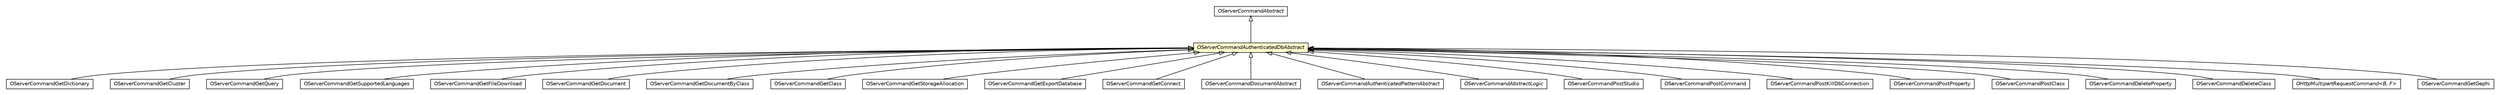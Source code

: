 #!/usr/local/bin/dot
#
# Class diagram 
# Generated by UMLGraph version R5_6-24-gf6e263 (http://www.umlgraph.org/)
#

digraph G {
	edge [fontname="Helvetica",fontsize=10,labelfontname="Helvetica",labelfontsize=10];
	node [fontname="Helvetica",fontsize=10,shape=plaintext];
	nodesep=0.25;
	ranksep=0.5;
	// com.orientechnologies.orient.server.network.protocol.http.command.get.OServerCommandGetDictionary
	c3698192 [label=<<table title="com.orientechnologies.orient.server.network.protocol.http.command.get.OServerCommandGetDictionary" border="0" cellborder="1" cellspacing="0" cellpadding="2" port="p" href="./get/OServerCommandGetDictionary.html">
		<tr><td><table border="0" cellspacing="0" cellpadding="1">
<tr><td align="center" balign="center"> OServerCommandGetDictionary </td></tr>
		</table></td></tr>
		</table>>, URL="./get/OServerCommandGetDictionary.html", fontname="Helvetica", fontcolor="black", fontsize=10.0];
	// com.orientechnologies.orient.server.network.protocol.http.command.get.OServerCommandGetCluster
	c3698195 [label=<<table title="com.orientechnologies.orient.server.network.protocol.http.command.get.OServerCommandGetCluster" border="0" cellborder="1" cellspacing="0" cellpadding="2" port="p" href="./get/OServerCommandGetCluster.html">
		<tr><td><table border="0" cellspacing="0" cellpadding="1">
<tr><td align="center" balign="center"> OServerCommandGetCluster </td></tr>
		</table></td></tr>
		</table>>, URL="./get/OServerCommandGetCluster.html", fontname="Helvetica", fontcolor="black", fontsize=10.0];
	// com.orientechnologies.orient.server.network.protocol.http.command.get.OServerCommandGetQuery
	c3698196 [label=<<table title="com.orientechnologies.orient.server.network.protocol.http.command.get.OServerCommandGetQuery" border="0" cellborder="1" cellspacing="0" cellpadding="2" port="p" href="./get/OServerCommandGetQuery.html">
		<tr><td><table border="0" cellspacing="0" cellpadding="1">
<tr><td align="center" balign="center"> OServerCommandGetQuery </td></tr>
		</table></td></tr>
		</table>>, URL="./get/OServerCommandGetQuery.html", fontname="Helvetica", fontcolor="black", fontsize=10.0];
	// com.orientechnologies.orient.server.network.protocol.http.command.get.OServerCommandGetSupportedLanguages
	c3698199 [label=<<table title="com.orientechnologies.orient.server.network.protocol.http.command.get.OServerCommandGetSupportedLanguages" border="0" cellborder="1" cellspacing="0" cellpadding="2" port="p" href="./get/OServerCommandGetSupportedLanguages.html">
		<tr><td><table border="0" cellspacing="0" cellpadding="1">
<tr><td align="center" balign="center"> OServerCommandGetSupportedLanguages </td></tr>
		</table></td></tr>
		</table>>, URL="./get/OServerCommandGetSupportedLanguages.html", fontname="Helvetica", fontcolor="black", fontsize=10.0];
	// com.orientechnologies.orient.server.network.protocol.http.command.get.OServerCommandGetFileDownload
	c3698200 [label=<<table title="com.orientechnologies.orient.server.network.protocol.http.command.get.OServerCommandGetFileDownload" border="0" cellborder="1" cellspacing="0" cellpadding="2" port="p" href="./get/OServerCommandGetFileDownload.html">
		<tr><td><table border="0" cellspacing="0" cellpadding="1">
<tr><td align="center" balign="center"> OServerCommandGetFileDownload </td></tr>
		</table></td></tr>
		</table>>, URL="./get/OServerCommandGetFileDownload.html", fontname="Helvetica", fontcolor="black", fontsize=10.0];
	// com.orientechnologies.orient.server.network.protocol.http.command.get.OServerCommandGetDocument
	c3698204 [label=<<table title="com.orientechnologies.orient.server.network.protocol.http.command.get.OServerCommandGetDocument" border="0" cellborder="1" cellspacing="0" cellpadding="2" port="p" href="./get/OServerCommandGetDocument.html">
		<tr><td><table border="0" cellspacing="0" cellpadding="1">
<tr><td align="center" balign="center"> OServerCommandGetDocument </td></tr>
		</table></td></tr>
		</table>>, URL="./get/OServerCommandGetDocument.html", fontname="Helvetica", fontcolor="black", fontsize=10.0];
	// com.orientechnologies.orient.server.network.protocol.http.command.get.OServerCommandGetDocumentByClass
	c3698205 [label=<<table title="com.orientechnologies.orient.server.network.protocol.http.command.get.OServerCommandGetDocumentByClass" border="0" cellborder="1" cellspacing="0" cellpadding="2" port="p" href="./get/OServerCommandGetDocumentByClass.html">
		<tr><td><table border="0" cellspacing="0" cellpadding="1">
<tr><td align="center" balign="center"> OServerCommandGetDocumentByClass </td></tr>
		</table></td></tr>
		</table>>, URL="./get/OServerCommandGetDocumentByClass.html", fontname="Helvetica", fontcolor="black", fontsize=10.0];
	// com.orientechnologies.orient.server.network.protocol.http.command.get.OServerCommandGetClass
	c3698208 [label=<<table title="com.orientechnologies.orient.server.network.protocol.http.command.get.OServerCommandGetClass" border="0" cellborder="1" cellspacing="0" cellpadding="2" port="p" href="./get/OServerCommandGetClass.html">
		<tr><td><table border="0" cellspacing="0" cellpadding="1">
<tr><td align="center" balign="center"> OServerCommandGetClass </td></tr>
		</table></td></tr>
		</table>>, URL="./get/OServerCommandGetClass.html", fontname="Helvetica", fontcolor="black", fontsize=10.0];
	// com.orientechnologies.orient.server.network.protocol.http.command.get.OServerCommandGetStorageAllocation
	c3698212 [label=<<table title="com.orientechnologies.orient.server.network.protocol.http.command.get.OServerCommandGetStorageAllocation" border="0" cellborder="1" cellspacing="0" cellpadding="2" port="p" href="./get/OServerCommandGetStorageAllocation.html">
		<tr><td><table border="0" cellspacing="0" cellpadding="1">
<tr><td align="center" balign="center"> OServerCommandGetStorageAllocation </td></tr>
		</table></td></tr>
		</table>>, URL="./get/OServerCommandGetStorageAllocation.html", fontname="Helvetica", fontcolor="black", fontsize=10.0];
	// com.orientechnologies.orient.server.network.protocol.http.command.get.OServerCommandGetExportDatabase
	c3698213 [label=<<table title="com.orientechnologies.orient.server.network.protocol.http.command.get.OServerCommandGetExportDatabase" border="0" cellborder="1" cellspacing="0" cellpadding="2" port="p" href="./get/OServerCommandGetExportDatabase.html">
		<tr><td><table border="0" cellspacing="0" cellpadding="1">
<tr><td align="center" balign="center"> OServerCommandGetExportDatabase </td></tr>
		</table></td></tr>
		</table>>, URL="./get/OServerCommandGetExportDatabase.html", fontname="Helvetica", fontcolor="black", fontsize=10.0];
	// com.orientechnologies.orient.server.network.protocol.http.command.get.OServerCommandGetConnect
	c3698214 [label=<<table title="com.orientechnologies.orient.server.network.protocol.http.command.get.OServerCommandGetConnect" border="0" cellborder="1" cellspacing="0" cellpadding="2" port="p" href="./get/OServerCommandGetConnect.html">
		<tr><td><table border="0" cellspacing="0" cellpadding="1">
<tr><td align="center" balign="center"> OServerCommandGetConnect </td></tr>
		</table></td></tr>
		</table>>, URL="./get/OServerCommandGetConnect.html", fontname="Helvetica", fontcolor="black", fontsize=10.0];
	// com.orientechnologies.orient.server.network.protocol.http.command.OServerCommandDocumentAbstract
	c3698215 [label=<<table title="com.orientechnologies.orient.server.network.protocol.http.command.OServerCommandDocumentAbstract" border="0" cellborder="1" cellspacing="0" cellpadding="2" port="p" href="./OServerCommandDocumentAbstract.html">
		<tr><td><table border="0" cellspacing="0" cellpadding="1">
<tr><td align="center" balign="center"><font face="Helvetica-Oblique"> OServerCommandDocumentAbstract </font></td></tr>
		</table></td></tr>
		</table>>, URL="./OServerCommandDocumentAbstract.html", fontname="Helvetica", fontcolor="black", fontsize=10.0];
	// com.orientechnologies.orient.server.network.protocol.http.command.OServerCommandAuthenticatedDbAbstract
	c3698216 [label=<<table title="com.orientechnologies.orient.server.network.protocol.http.command.OServerCommandAuthenticatedDbAbstract" border="0" cellborder="1" cellspacing="0" cellpadding="2" port="p" bgcolor="lemonChiffon" href="./OServerCommandAuthenticatedDbAbstract.html">
		<tr><td><table border="0" cellspacing="0" cellpadding="1">
<tr><td align="center" balign="center"><font face="Helvetica-Oblique"> OServerCommandAuthenticatedDbAbstract </font></td></tr>
		</table></td></tr>
		</table>>, URL="./OServerCommandAuthenticatedDbAbstract.html", fontname="Helvetica", fontcolor="black", fontsize=10.0];
	// com.orientechnologies.orient.server.network.protocol.http.command.OServerCommandAbstract
	c3698218 [label=<<table title="com.orientechnologies.orient.server.network.protocol.http.command.OServerCommandAbstract" border="0" cellborder="1" cellspacing="0" cellpadding="2" port="p" href="./OServerCommandAbstract.html">
		<tr><td><table border="0" cellspacing="0" cellpadding="1">
<tr><td align="center" balign="center"><font face="Helvetica-Oblique"> OServerCommandAbstract </font></td></tr>
		</table></td></tr>
		</table>>, URL="./OServerCommandAbstract.html", fontname="Helvetica", fontcolor="black", fontsize=10.0];
	// com.orientechnologies.orient.server.network.protocol.http.command.OServerCommandAuthenticatedPatternAbstract
	c3698222 [label=<<table title="com.orientechnologies.orient.server.network.protocol.http.command.OServerCommandAuthenticatedPatternAbstract" border="0" cellborder="1" cellspacing="0" cellpadding="2" port="p" href="./OServerCommandAuthenticatedPatternAbstract.html">
		<tr><td><table border="0" cellspacing="0" cellpadding="1">
<tr><td align="center" balign="center"><font face="Helvetica-Oblique"> OServerCommandAuthenticatedPatternAbstract </font></td></tr>
		</table></td></tr>
		</table>>, URL="./OServerCommandAuthenticatedPatternAbstract.html", fontname="Helvetica", fontcolor="black", fontsize=10.0];
	// com.orientechnologies.orient.server.network.protocol.http.command.all.OServerCommandAbstractLogic
	c3698226 [label=<<table title="com.orientechnologies.orient.server.network.protocol.http.command.all.OServerCommandAbstractLogic" border="0" cellborder="1" cellspacing="0" cellpadding="2" port="p" href="./all/OServerCommandAbstractLogic.html">
		<tr><td><table border="0" cellspacing="0" cellpadding="1">
<tr><td align="center" balign="center"><font face="Helvetica-Oblique"> OServerCommandAbstractLogic </font></td></tr>
		</table></td></tr>
		</table>>, URL="./all/OServerCommandAbstractLogic.html", fontname="Helvetica", fontcolor="black", fontsize=10.0];
	// com.orientechnologies.orient.server.network.protocol.http.command.post.OServerCommandPostStudio
	c3698233 [label=<<table title="com.orientechnologies.orient.server.network.protocol.http.command.post.OServerCommandPostStudio" border="0" cellborder="1" cellspacing="0" cellpadding="2" port="p" href="./post/OServerCommandPostStudio.html">
		<tr><td><table border="0" cellspacing="0" cellpadding="1">
<tr><td align="center" balign="center"> OServerCommandPostStudio </td></tr>
		</table></td></tr>
		</table>>, URL="./post/OServerCommandPostStudio.html", fontname="Helvetica", fontcolor="black", fontsize=10.0];
	// com.orientechnologies.orient.server.network.protocol.http.command.post.OServerCommandPostCommand
	c3698238 [label=<<table title="com.orientechnologies.orient.server.network.protocol.http.command.post.OServerCommandPostCommand" border="0" cellborder="1" cellspacing="0" cellpadding="2" port="p" href="./post/OServerCommandPostCommand.html">
		<tr><td><table border="0" cellspacing="0" cellpadding="1">
<tr><td align="center" balign="center"> OServerCommandPostCommand </td></tr>
		</table></td></tr>
		</table>>, URL="./post/OServerCommandPostCommand.html", fontname="Helvetica", fontcolor="black", fontsize=10.0];
	// com.orientechnologies.orient.server.network.protocol.http.command.post.OServerCommandPostKillDbConnection
	c3698239 [label=<<table title="com.orientechnologies.orient.server.network.protocol.http.command.post.OServerCommandPostKillDbConnection" border="0" cellborder="1" cellspacing="0" cellpadding="2" port="p" href="./post/OServerCommandPostKillDbConnection.html">
		<tr><td><table border="0" cellspacing="0" cellpadding="1">
<tr><td align="center" balign="center"> OServerCommandPostKillDbConnection </td></tr>
		</table></td></tr>
		</table>>, URL="./post/OServerCommandPostKillDbConnection.html", fontname="Helvetica", fontcolor="black", fontsize=10.0];
	// com.orientechnologies.orient.server.network.protocol.http.command.post.OServerCommandPostProperty
	c3698241 [label=<<table title="com.orientechnologies.orient.server.network.protocol.http.command.post.OServerCommandPostProperty" border="0" cellborder="1" cellspacing="0" cellpadding="2" port="p" href="./post/OServerCommandPostProperty.html">
		<tr><td><table border="0" cellspacing="0" cellpadding="1">
<tr><td align="center" balign="center"> OServerCommandPostProperty </td></tr>
		</table></td></tr>
		</table>>, URL="./post/OServerCommandPostProperty.html", fontname="Helvetica", fontcolor="black", fontsize=10.0];
	// com.orientechnologies.orient.server.network.protocol.http.command.post.OServerCommandPostClass
	c3698243 [label=<<table title="com.orientechnologies.orient.server.network.protocol.http.command.post.OServerCommandPostClass" border="0" cellborder="1" cellspacing="0" cellpadding="2" port="p" href="./post/OServerCommandPostClass.html">
		<tr><td><table border="0" cellspacing="0" cellpadding="1">
<tr><td align="center" balign="center"> OServerCommandPostClass </td></tr>
		</table></td></tr>
		</table>>, URL="./post/OServerCommandPostClass.html", fontname="Helvetica", fontcolor="black", fontsize=10.0];
	// com.orientechnologies.orient.server.network.protocol.http.command.delete.OServerCommandDeleteProperty
	c3698245 [label=<<table title="com.orientechnologies.orient.server.network.protocol.http.command.delete.OServerCommandDeleteProperty" border="0" cellborder="1" cellspacing="0" cellpadding="2" port="p" href="./delete/OServerCommandDeleteProperty.html">
		<tr><td><table border="0" cellspacing="0" cellpadding="1">
<tr><td align="center" balign="center"> OServerCommandDeleteProperty </td></tr>
		</table></td></tr>
		</table>>, URL="./delete/OServerCommandDeleteProperty.html", fontname="Helvetica", fontcolor="black", fontsize=10.0];
	// com.orientechnologies.orient.server.network.protocol.http.command.delete.OServerCommandDeleteClass
	c3698246 [label=<<table title="com.orientechnologies.orient.server.network.protocol.http.command.delete.OServerCommandDeleteClass" border="0" cellborder="1" cellspacing="0" cellpadding="2" port="p" href="./delete/OServerCommandDeleteClass.html">
		<tr><td><table border="0" cellspacing="0" cellpadding="1">
<tr><td align="center" balign="center"> OServerCommandDeleteClass </td></tr>
		</table></td></tr>
		</table>>, URL="./delete/OServerCommandDeleteClass.html", fontname="Helvetica", fontcolor="black", fontsize=10.0];
	// com.orientechnologies.orient.server.network.protocol.http.multipart.OHttpMultipartRequestCommand<B, F>
	c3698256 [label=<<table title="com.orientechnologies.orient.server.network.protocol.http.multipart.OHttpMultipartRequestCommand" border="0" cellborder="1" cellspacing="0" cellpadding="2" port="p" href="../multipart/OHttpMultipartRequestCommand.html">
		<tr><td><table border="0" cellspacing="0" cellpadding="1">
<tr><td align="center" balign="center"><font face="Helvetica-Oblique"> OHttpMultipartRequestCommand&lt;B, F&gt; </font></td></tr>
		</table></td></tr>
		</table>>, URL="../multipart/OHttpMultipartRequestCommand.html", fontname="Helvetica", fontcolor="black", fontsize=10.0];
	// com.orientechnologies.orient.graph.server.command.OServerCommandGetGephi
	c3698320 [label=<<table title="com.orientechnologies.orient.graph.server.command.OServerCommandGetGephi" border="0" cellborder="1" cellspacing="0" cellpadding="2" port="p" href="../../../../../graph/server/command/OServerCommandGetGephi.html">
		<tr><td><table border="0" cellspacing="0" cellpadding="1">
<tr><td align="center" balign="center"> OServerCommandGetGephi </td></tr>
		</table></td></tr>
		</table>>, URL="../../../../../graph/server/command/OServerCommandGetGephi.html", fontname="Helvetica", fontcolor="black", fontsize=10.0];
	//com.orientechnologies.orient.server.network.protocol.http.command.get.OServerCommandGetDictionary extends com.orientechnologies.orient.server.network.protocol.http.command.OServerCommandAuthenticatedDbAbstract
	c3698216:p -> c3698192:p [dir=back,arrowtail=empty];
	//com.orientechnologies.orient.server.network.protocol.http.command.get.OServerCommandGetCluster extends com.orientechnologies.orient.server.network.protocol.http.command.OServerCommandAuthenticatedDbAbstract
	c3698216:p -> c3698195:p [dir=back,arrowtail=empty];
	//com.orientechnologies.orient.server.network.protocol.http.command.get.OServerCommandGetQuery extends com.orientechnologies.orient.server.network.protocol.http.command.OServerCommandAuthenticatedDbAbstract
	c3698216:p -> c3698196:p [dir=back,arrowtail=empty];
	//com.orientechnologies.orient.server.network.protocol.http.command.get.OServerCommandGetSupportedLanguages extends com.orientechnologies.orient.server.network.protocol.http.command.OServerCommandAuthenticatedDbAbstract
	c3698216:p -> c3698199:p [dir=back,arrowtail=empty];
	//com.orientechnologies.orient.server.network.protocol.http.command.get.OServerCommandGetFileDownload extends com.orientechnologies.orient.server.network.protocol.http.command.OServerCommandAuthenticatedDbAbstract
	c3698216:p -> c3698200:p [dir=back,arrowtail=empty];
	//com.orientechnologies.orient.server.network.protocol.http.command.get.OServerCommandGetDocument extends com.orientechnologies.orient.server.network.protocol.http.command.OServerCommandAuthenticatedDbAbstract
	c3698216:p -> c3698204:p [dir=back,arrowtail=empty];
	//com.orientechnologies.orient.server.network.protocol.http.command.get.OServerCommandGetDocumentByClass extends com.orientechnologies.orient.server.network.protocol.http.command.OServerCommandAuthenticatedDbAbstract
	c3698216:p -> c3698205:p [dir=back,arrowtail=empty];
	//com.orientechnologies.orient.server.network.protocol.http.command.get.OServerCommandGetClass extends com.orientechnologies.orient.server.network.protocol.http.command.OServerCommandAuthenticatedDbAbstract
	c3698216:p -> c3698208:p [dir=back,arrowtail=empty];
	//com.orientechnologies.orient.server.network.protocol.http.command.get.OServerCommandGetStorageAllocation extends com.orientechnologies.orient.server.network.protocol.http.command.OServerCommandAuthenticatedDbAbstract
	c3698216:p -> c3698212:p [dir=back,arrowtail=empty];
	//com.orientechnologies.orient.server.network.protocol.http.command.get.OServerCommandGetExportDatabase extends com.orientechnologies.orient.server.network.protocol.http.command.OServerCommandAuthenticatedDbAbstract
	c3698216:p -> c3698213:p [dir=back,arrowtail=empty];
	//com.orientechnologies.orient.server.network.protocol.http.command.get.OServerCommandGetConnect extends com.orientechnologies.orient.server.network.protocol.http.command.OServerCommandAuthenticatedDbAbstract
	c3698216:p -> c3698214:p [dir=back,arrowtail=empty];
	//com.orientechnologies.orient.server.network.protocol.http.command.OServerCommandDocumentAbstract extends com.orientechnologies.orient.server.network.protocol.http.command.OServerCommandAuthenticatedDbAbstract
	c3698216:p -> c3698215:p [dir=back,arrowtail=empty];
	//com.orientechnologies.orient.server.network.protocol.http.command.OServerCommandAuthenticatedDbAbstract extends com.orientechnologies.orient.server.network.protocol.http.command.OServerCommandAbstract
	c3698218:p -> c3698216:p [dir=back,arrowtail=empty];
	//com.orientechnologies.orient.server.network.protocol.http.command.OServerCommandAuthenticatedPatternAbstract extends com.orientechnologies.orient.server.network.protocol.http.command.OServerCommandAuthenticatedDbAbstract
	c3698216:p -> c3698222:p [dir=back,arrowtail=empty];
	//com.orientechnologies.orient.server.network.protocol.http.command.all.OServerCommandAbstractLogic extends com.orientechnologies.orient.server.network.protocol.http.command.OServerCommandAuthenticatedDbAbstract
	c3698216:p -> c3698226:p [dir=back,arrowtail=empty];
	//com.orientechnologies.orient.server.network.protocol.http.command.post.OServerCommandPostStudio extends com.orientechnologies.orient.server.network.protocol.http.command.OServerCommandAuthenticatedDbAbstract
	c3698216:p -> c3698233:p [dir=back,arrowtail=empty];
	//com.orientechnologies.orient.server.network.protocol.http.command.post.OServerCommandPostCommand extends com.orientechnologies.orient.server.network.protocol.http.command.OServerCommandAuthenticatedDbAbstract
	c3698216:p -> c3698238:p [dir=back,arrowtail=empty];
	//com.orientechnologies.orient.server.network.protocol.http.command.post.OServerCommandPostKillDbConnection extends com.orientechnologies.orient.server.network.protocol.http.command.OServerCommandAuthenticatedDbAbstract
	c3698216:p -> c3698239:p [dir=back,arrowtail=empty];
	//com.orientechnologies.orient.server.network.protocol.http.command.post.OServerCommandPostProperty extends com.orientechnologies.orient.server.network.protocol.http.command.OServerCommandAuthenticatedDbAbstract
	c3698216:p -> c3698241:p [dir=back,arrowtail=empty];
	//com.orientechnologies.orient.server.network.protocol.http.command.post.OServerCommandPostClass extends com.orientechnologies.orient.server.network.protocol.http.command.OServerCommandAuthenticatedDbAbstract
	c3698216:p -> c3698243:p [dir=back,arrowtail=empty];
	//com.orientechnologies.orient.server.network.protocol.http.command.delete.OServerCommandDeleteProperty extends com.orientechnologies.orient.server.network.protocol.http.command.OServerCommandAuthenticatedDbAbstract
	c3698216:p -> c3698245:p [dir=back,arrowtail=empty];
	//com.orientechnologies.orient.server.network.protocol.http.command.delete.OServerCommandDeleteClass extends com.orientechnologies.orient.server.network.protocol.http.command.OServerCommandAuthenticatedDbAbstract
	c3698216:p -> c3698246:p [dir=back,arrowtail=empty];
	//com.orientechnologies.orient.server.network.protocol.http.multipart.OHttpMultipartRequestCommand<B, F> extends com.orientechnologies.orient.server.network.protocol.http.command.OServerCommandAuthenticatedDbAbstract
	c3698216:p -> c3698256:p [dir=back,arrowtail=empty];
	//com.orientechnologies.orient.graph.server.command.OServerCommandGetGephi extends com.orientechnologies.orient.server.network.protocol.http.command.OServerCommandAuthenticatedDbAbstract
	c3698216:p -> c3698320:p [dir=back,arrowtail=empty];
}

